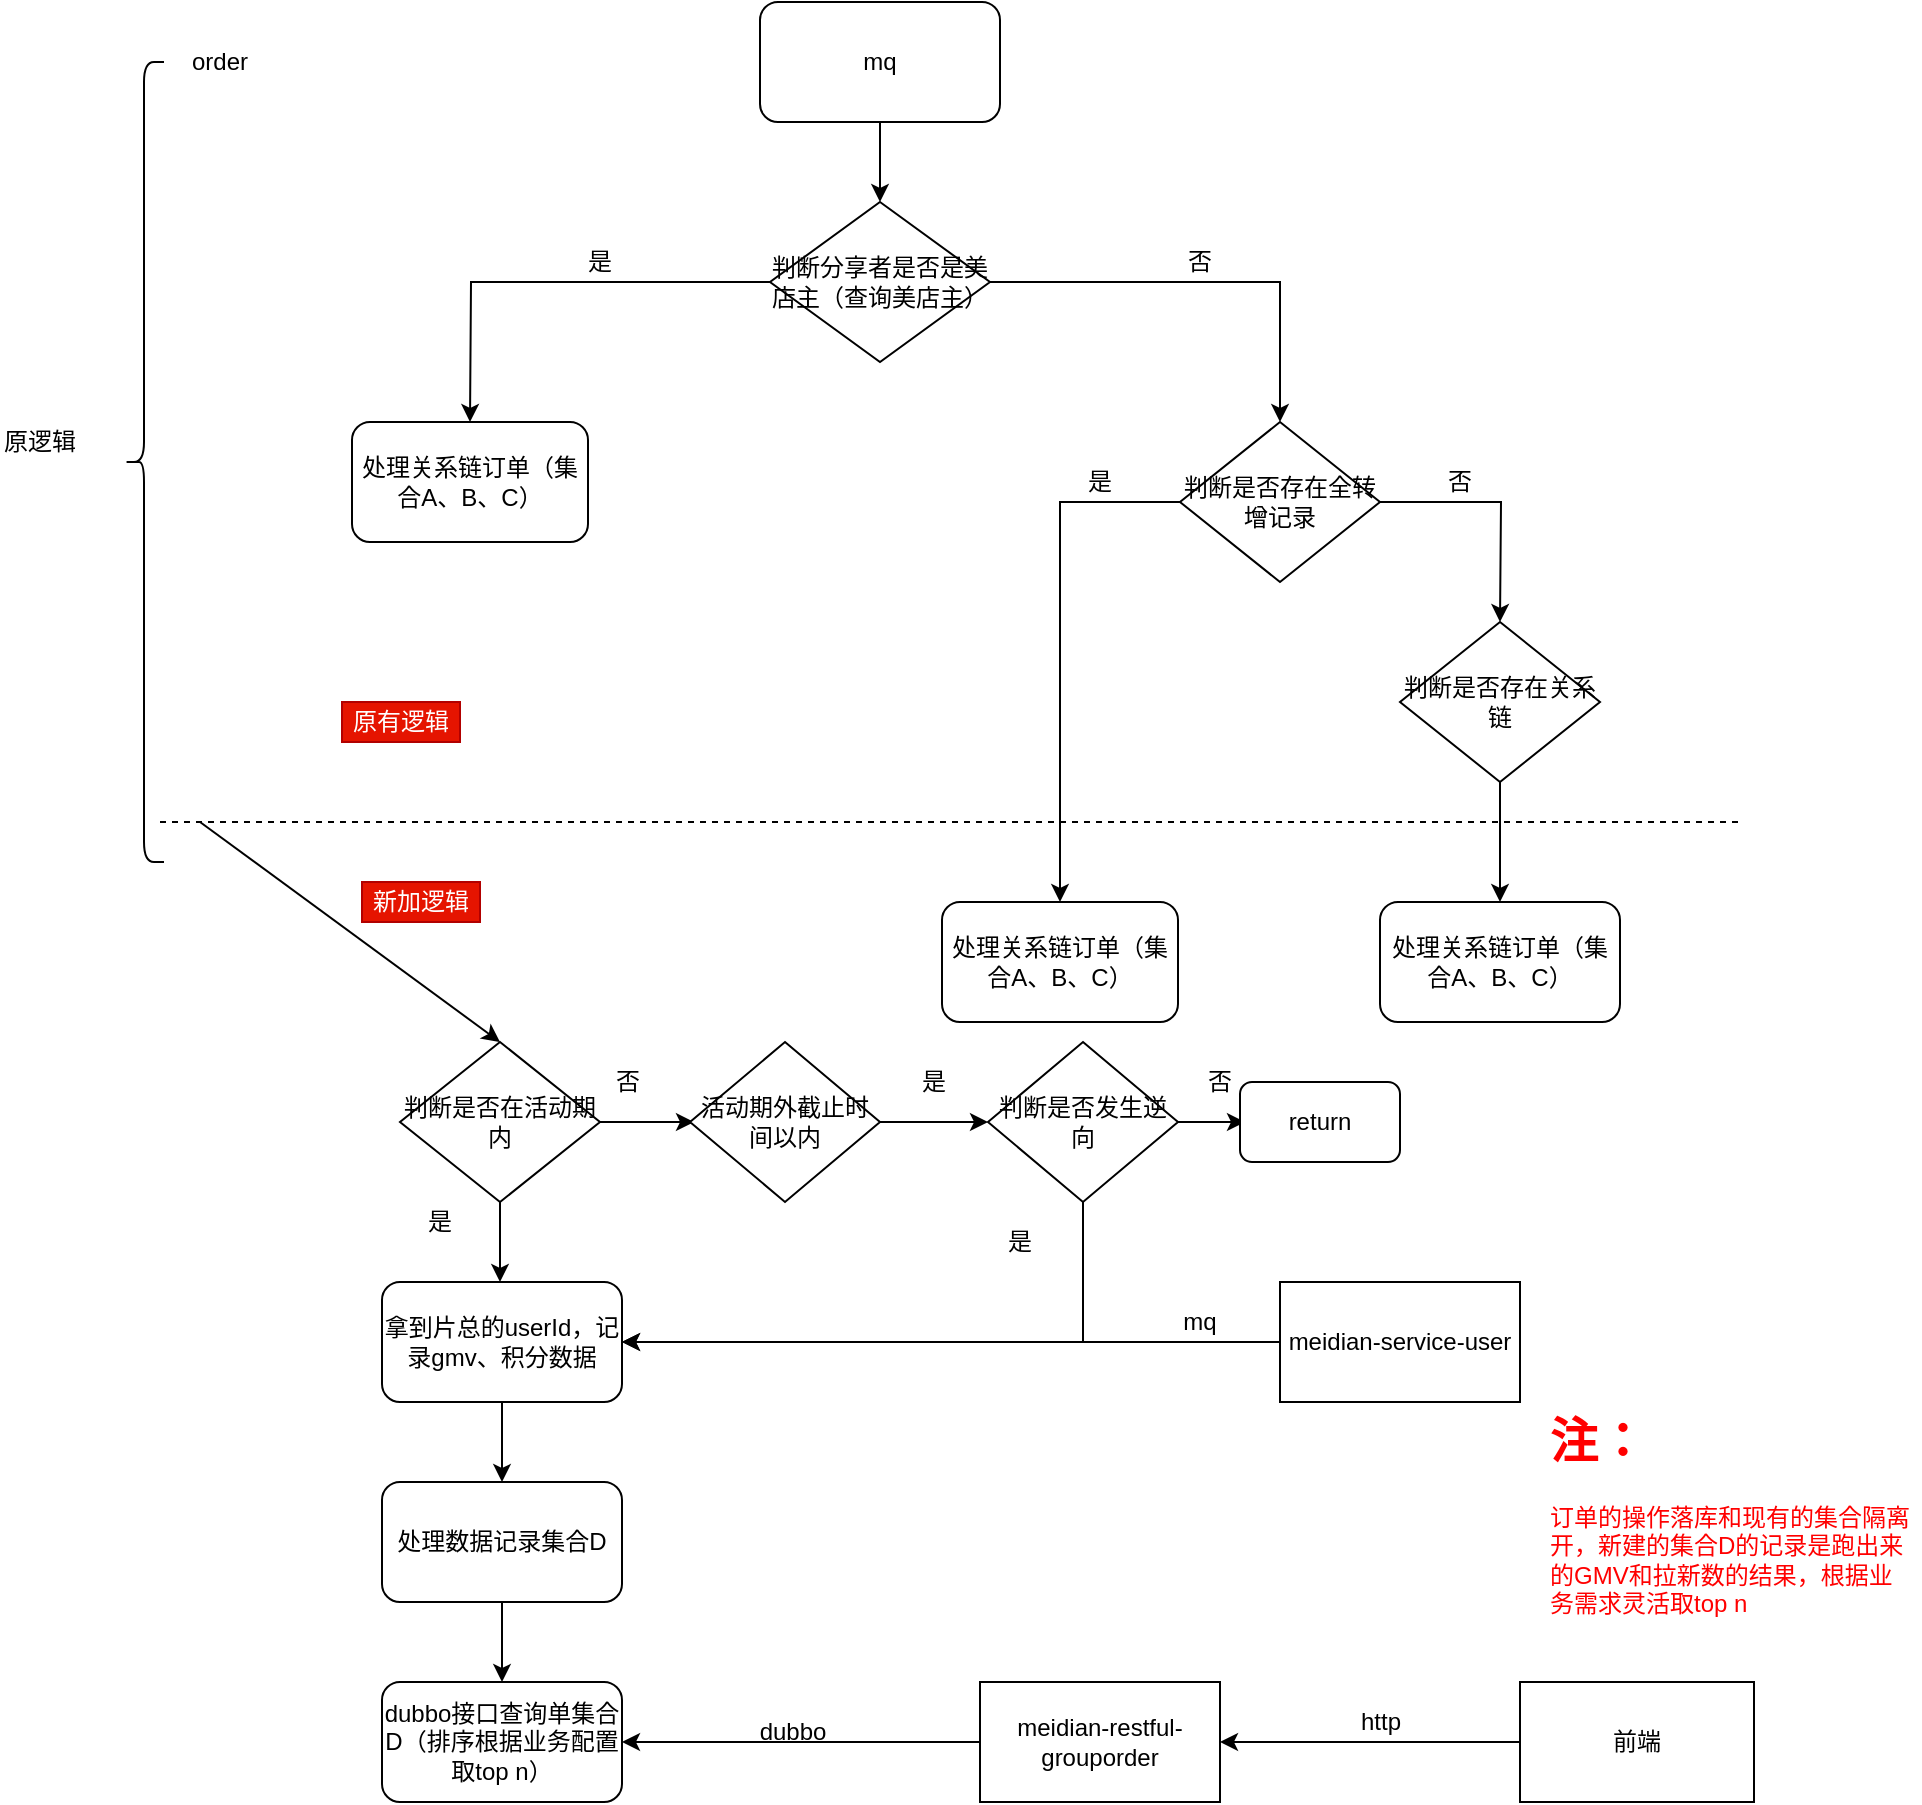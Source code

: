<mxfile version="12.4.8" type="github"><diagram id="2iWzaSMPIs_KK1YeKYfu" name="Page-1"><mxGraphModel dx="1865" dy="536" grid="1" gridSize="10" guides="1" tooltips="1" connect="1" arrows="1" fold="1" page="1" pageScale="1" pageWidth="827" pageHeight="1169" math="0" shadow="0"><root><mxCell id="0"/><mxCell id="1" parent="0"/><mxCell id="H2aWPDKfTVoknCPOFKpZ-3" value="" style="edgeStyle=orthogonalEdgeStyle;rounded=0;orthogonalLoop=1;jettySize=auto;html=1;" parent="1" source="H2aWPDKfTVoknCPOFKpZ-1" edge="1"><mxGeometry relative="1" as="geometry"><mxPoint x="390" y="110" as="targetPoint"/></mxGeometry></mxCell><mxCell id="H2aWPDKfTVoknCPOFKpZ-1" value="mq" style="rounded=1;whiteSpace=wrap;html=1;" parent="1" vertex="1"><mxGeometry x="330" y="10" width="120" height="60" as="geometry"/></mxCell><mxCell id="H2aWPDKfTVoknCPOFKpZ-7" value="" style="edgeStyle=orthogonalEdgeStyle;rounded=0;orthogonalLoop=1;jettySize=auto;html=1;" parent="1" source="H2aWPDKfTVoknCPOFKpZ-4" edge="1"><mxGeometry relative="1" as="geometry"><mxPoint x="185" y="220" as="targetPoint"/></mxGeometry></mxCell><mxCell id="H2aWPDKfTVoknCPOFKpZ-9" style="edgeStyle=orthogonalEdgeStyle;rounded=0;orthogonalLoop=1;jettySize=auto;html=1;" parent="1" source="H2aWPDKfTVoknCPOFKpZ-4" edge="1"><mxGeometry relative="1" as="geometry"><mxPoint x="590" y="220" as="targetPoint"/><Array as="points"><mxPoint x="590" y="150"/><mxPoint x="590" y="220"/></Array></mxGeometry></mxCell><mxCell id="H2aWPDKfTVoknCPOFKpZ-4" value="判断分享者是否是美店主（查询美店主）" style="rhombus;whiteSpace=wrap;html=1;" parent="1" vertex="1"><mxGeometry x="335" y="110" width="110" height="80" as="geometry"/></mxCell><mxCell id="H2aWPDKfTVoknCPOFKpZ-8" value="处理关系链订单（集合A、B、C）" style="rounded=1;whiteSpace=wrap;html=1;" parent="1" vertex="1"><mxGeometry x="126" y="220" width="118" height="60" as="geometry"/></mxCell><mxCell id="H2aWPDKfTVoknCPOFKpZ-11" value="是" style="text;html=1;strokeColor=none;fillColor=none;align=center;verticalAlign=middle;whiteSpace=wrap;rounded=0;" parent="1" vertex="1"><mxGeometry x="230" y="130" width="40" height="20" as="geometry"/></mxCell><mxCell id="H2aWPDKfTVoknCPOFKpZ-13" value="否" style="text;html=1;strokeColor=none;fillColor=none;align=center;verticalAlign=middle;whiteSpace=wrap;rounded=0;" parent="1" vertex="1"><mxGeometry x="530" y="130" width="40" height="20" as="geometry"/></mxCell><mxCell id="H2aWPDKfTVoknCPOFKpZ-16" style="edgeStyle=orthogonalEdgeStyle;rounded=0;orthogonalLoop=1;jettySize=auto;html=1;entryX=0.5;entryY=0;entryDx=0;entryDy=0;" parent="1" source="H2aWPDKfTVoknCPOFKpZ-14" target="H2aWPDKfTVoknCPOFKpZ-22" edge="1"><mxGeometry relative="1" as="geometry"><mxPoint x="478" y="320" as="targetPoint"/></mxGeometry></mxCell><mxCell id="H2aWPDKfTVoknCPOFKpZ-18" style="edgeStyle=orthogonalEdgeStyle;rounded=0;orthogonalLoop=1;jettySize=auto;html=1;" parent="1" source="H2aWPDKfTVoknCPOFKpZ-14" edge="1"><mxGeometry relative="1" as="geometry"><mxPoint x="700" y="320" as="targetPoint"/></mxGeometry></mxCell><mxCell id="H2aWPDKfTVoknCPOFKpZ-14" value="判断是否存在全转增记录" style="rhombus;whiteSpace=wrap;html=1;" parent="1" vertex="1"><mxGeometry x="540" y="220" width="100" height="80" as="geometry"/></mxCell><mxCell id="H2aWPDKfTVoknCPOFKpZ-25" value="" style="edgeStyle=orthogonalEdgeStyle;rounded=0;orthogonalLoop=1;jettySize=auto;html=1;" parent="1" source="H2aWPDKfTVoknCPOFKpZ-17" edge="1"><mxGeometry relative="1" as="geometry"><mxPoint x="700" y="460" as="targetPoint"/></mxGeometry></mxCell><mxCell id="H2aWPDKfTVoknCPOFKpZ-17" value="判断是否存在关系链" style="rhombus;whiteSpace=wrap;html=1;" parent="1" vertex="1"><mxGeometry x="650" y="320" width="100" height="80" as="geometry"/></mxCell><mxCell id="H2aWPDKfTVoknCPOFKpZ-21" value="是" style="text;html=1;strokeColor=none;fillColor=none;align=center;verticalAlign=middle;whiteSpace=wrap;rounded=0;" parent="1" vertex="1"><mxGeometry x="480" y="240" width="40" height="20" as="geometry"/></mxCell><mxCell id="H2aWPDKfTVoknCPOFKpZ-22" value="处理关系链订单（集合A、B、C）" style="rounded=1;whiteSpace=wrap;html=1;" parent="1" vertex="1"><mxGeometry x="421" y="460" width="118" height="60" as="geometry"/></mxCell><mxCell id="H2aWPDKfTVoknCPOFKpZ-23" value="否" style="text;html=1;strokeColor=none;fillColor=none;align=center;verticalAlign=middle;whiteSpace=wrap;rounded=0;" parent="1" vertex="1"><mxGeometry x="660" y="240" width="40" height="20" as="geometry"/></mxCell><mxCell id="H2aWPDKfTVoknCPOFKpZ-26" value="处理关系链订单（集合A、B、C）" style="rounded=1;whiteSpace=wrap;html=1;" parent="1" vertex="1"><mxGeometry x="640" y="460" width="120" height="60" as="geometry"/></mxCell><mxCell id="H2aWPDKfTVoknCPOFKpZ-27" value="" style="endArrow=none;dashed=1;html=1;" parent="1" edge="1"><mxGeometry width="50" height="50" relative="1" as="geometry"><mxPoint x="30" y="420" as="sourcePoint"/><mxPoint x="820" y="420" as="targetPoint"/></mxGeometry></mxCell><mxCell id="H2aWPDKfTVoknCPOFKpZ-28" value="order" style="text;html=1;strokeColor=none;fillColor=none;align=center;verticalAlign=middle;whiteSpace=wrap;rounded=0;" parent="1" vertex="1"><mxGeometry x="40" y="30" width="40" height="20" as="geometry"/></mxCell><mxCell id="H2aWPDKfTVoknCPOFKpZ-30" value="" style="endArrow=classic;html=1;" parent="1" edge="1"><mxGeometry width="50" height="50" relative="1" as="geometry"><mxPoint x="50" y="420" as="sourcePoint"/><mxPoint x="200" y="530" as="targetPoint"/></mxGeometry></mxCell><mxCell id="H2aWPDKfTVoknCPOFKpZ-34" style="edgeStyle=orthogonalEdgeStyle;rounded=0;orthogonalLoop=1;jettySize=auto;html=1;entryX=0;entryY=0.5;entryDx=0;entryDy=0;" parent="1" source="H2aWPDKfTVoknCPOFKpZ-33" edge="1"><mxGeometry relative="1" as="geometry"><mxPoint x="297" y="570" as="targetPoint"/></mxGeometry></mxCell><mxCell id="H2aWPDKfTVoknCPOFKpZ-41" value="" style="edgeStyle=orthogonalEdgeStyle;rounded=0;orthogonalLoop=1;jettySize=auto;html=1;" parent="1" source="H2aWPDKfTVoknCPOFKpZ-33" edge="1"><mxGeometry relative="1" as="geometry"><mxPoint x="200" y="650" as="targetPoint"/></mxGeometry></mxCell><mxCell id="H2aWPDKfTVoknCPOFKpZ-33" value="判断是否在活动期内" style="rhombus;whiteSpace=wrap;html=1;" parent="1" vertex="1"><mxGeometry x="150" y="530" width="100" height="80" as="geometry"/></mxCell><mxCell id="H2aWPDKfTVoknCPOFKpZ-36" value="否" style="text;html=1;strokeColor=none;fillColor=none;align=center;verticalAlign=middle;whiteSpace=wrap;rounded=0;" parent="1" vertex="1"><mxGeometry x="244" y="540" width="40" height="20" as="geometry"/></mxCell><mxCell id="H2aWPDKfTVoknCPOFKpZ-44" style="edgeStyle=orthogonalEdgeStyle;rounded=0;orthogonalLoop=1;jettySize=auto;html=1;entryX=0.5;entryY=0;entryDx=0;entryDy=0;" parent="1" source="H2aWPDKfTVoknCPOFKpZ-42" target="H2aWPDKfTVoknCPOFKpZ-45" edge="1"><mxGeometry relative="1" as="geometry"><mxPoint x="201" y="740" as="targetPoint"/></mxGeometry></mxCell><mxCell id="H2aWPDKfTVoknCPOFKpZ-42" value="拿到片总的userId，记录gmv、积分数据" style="rounded=1;whiteSpace=wrap;html=1;" parent="1" vertex="1"><mxGeometry x="141" y="650" width="120" height="60" as="geometry"/></mxCell><mxCell id="H2aWPDKfTVoknCPOFKpZ-43" value="是" style="text;html=1;strokeColor=none;fillColor=none;align=center;verticalAlign=middle;whiteSpace=wrap;rounded=0;" parent="1" vertex="1"><mxGeometry x="150" y="610" width="40" height="20" as="geometry"/></mxCell><mxCell id="H2aWPDKfTVoknCPOFKpZ-47" value="" style="edgeStyle=orthogonalEdgeStyle;rounded=0;orthogonalLoop=1;jettySize=auto;html=1;" parent="1" source="H2aWPDKfTVoknCPOFKpZ-45" target="H2aWPDKfTVoknCPOFKpZ-46" edge="1"><mxGeometry relative="1" as="geometry"/></mxCell><mxCell id="H2aWPDKfTVoknCPOFKpZ-45" value="处理数据记录集合D" style="rounded=1;whiteSpace=wrap;html=1;" parent="1" vertex="1"><mxGeometry x="141" y="750" width="120" height="60" as="geometry"/></mxCell><mxCell id="H2aWPDKfTVoknCPOFKpZ-46" value="dubbo接口查询单集合D（排序根据业务配置取top n）" style="rounded=1;whiteSpace=wrap;html=1;" parent="1" vertex="1"><mxGeometry x="141" y="850" width="120" height="60" as="geometry"/></mxCell><mxCell id="H2aWPDKfTVoknCPOFKpZ-49" style="edgeStyle=orthogonalEdgeStyle;rounded=0;orthogonalLoop=1;jettySize=auto;html=1;entryX=1;entryY=0.5;entryDx=0;entryDy=0;" parent="1" source="H2aWPDKfTVoknCPOFKpZ-48" target="H2aWPDKfTVoknCPOFKpZ-42" edge="1"><mxGeometry relative="1" as="geometry"/></mxCell><mxCell id="H2aWPDKfTVoknCPOFKpZ-48" value="meidian-service-user" style="rounded=0;whiteSpace=wrap;html=1;" parent="1" vertex="1"><mxGeometry x="590" y="650" width="120" height="60" as="geometry"/></mxCell><mxCell id="H2aWPDKfTVoknCPOFKpZ-51" value="mq" style="text;html=1;strokeColor=none;fillColor=none;align=center;verticalAlign=middle;whiteSpace=wrap;rounded=0;" parent="1" vertex="1"><mxGeometry x="530" y="660" width="40" height="20" as="geometry"/></mxCell><mxCell id="H2aWPDKfTVoknCPOFKpZ-52" value="&lt;h1&gt;&lt;font color=&quot;#ff0000&quot;&gt;注：&lt;/font&gt;&lt;/h1&gt;&lt;div&gt;&lt;font color=&quot;#ff0000&quot;&gt;订单的操作落库和现有的集合隔离开，新建的集合D的记录是跑出来的GMV和拉新数的结果，根据业务需求灵活取top n&lt;/font&gt;&lt;/div&gt;" style="text;html=1;strokeColor=none;fillColor=none;spacing=5;spacingTop=-20;whiteSpace=wrap;overflow=hidden;rounded=0;" parent="1" vertex="1"><mxGeometry x="720" y="710" width="190" height="120" as="geometry"/></mxCell><mxCell id="H2aWPDKfTVoknCPOFKpZ-54" style="edgeStyle=orthogonalEdgeStyle;rounded=0;orthogonalLoop=1;jettySize=auto;html=1;entryX=1;entryY=0.5;entryDx=0;entryDy=0;" parent="1" source="H2aWPDKfTVoknCPOFKpZ-53" target="H2aWPDKfTVoknCPOFKpZ-46" edge="1"><mxGeometry relative="1" as="geometry"/></mxCell><mxCell id="H2aWPDKfTVoknCPOFKpZ-53" value="meidian-restful-grouporder" style="rounded=0;whiteSpace=wrap;html=1;" parent="1" vertex="1"><mxGeometry x="440" y="850" width="120" height="60" as="geometry"/></mxCell><mxCell id="H2aWPDKfTVoknCPOFKpZ-55" value="dubbo" style="text;html=1;align=center;verticalAlign=middle;resizable=0;points=[];;autosize=1;" parent="1" vertex="1"><mxGeometry x="321" y="865" width="50" height="20" as="geometry"/></mxCell><mxCell id="H2aWPDKfTVoknCPOFKpZ-57" style="edgeStyle=orthogonalEdgeStyle;rounded=0;orthogonalLoop=1;jettySize=auto;html=1;entryX=1;entryY=0.5;entryDx=0;entryDy=0;" parent="1" source="H2aWPDKfTVoknCPOFKpZ-56" target="H2aWPDKfTVoknCPOFKpZ-53" edge="1"><mxGeometry relative="1" as="geometry"/></mxCell><mxCell id="H2aWPDKfTVoknCPOFKpZ-56" value="前端" style="rounded=0;whiteSpace=wrap;html=1;" parent="1" vertex="1"><mxGeometry x="710" y="850" width="117" height="60" as="geometry"/></mxCell><mxCell id="H2aWPDKfTVoknCPOFKpZ-58" value="http" style="text;html=1;align=center;verticalAlign=middle;resizable=0;points=[];;autosize=1;" parent="1" vertex="1"><mxGeometry x="620" y="860" width="40" height="20" as="geometry"/></mxCell><mxCell id="H2aWPDKfTVoknCPOFKpZ-61" value="" style="edgeStyle=orthogonalEdgeStyle;rounded=0;orthogonalLoop=1;jettySize=auto;html=1;" parent="1" source="H2aWPDKfTVoknCPOFKpZ-59" target="H2aWPDKfTVoknCPOFKpZ-60" edge="1"><mxGeometry relative="1" as="geometry"/></mxCell><mxCell id="H2aWPDKfTVoknCPOFKpZ-59" value="活动期外截止时间以内" style="rhombus;whiteSpace=wrap;html=1;" parent="1" vertex="1"><mxGeometry x="295" y="530" width="95" height="80" as="geometry"/></mxCell><mxCell id="H2aWPDKfTVoknCPOFKpZ-62" style="edgeStyle=orthogonalEdgeStyle;rounded=0;orthogonalLoop=1;jettySize=auto;html=1;entryX=1;entryY=0.5;entryDx=0;entryDy=0;" parent="1" source="H2aWPDKfTVoknCPOFKpZ-60" target="H2aWPDKfTVoknCPOFKpZ-42" edge="1"><mxGeometry relative="1" as="geometry"><Array as="points"><mxPoint x="492" y="680"/></Array></mxGeometry></mxCell><mxCell id="H2aWPDKfTVoknCPOFKpZ-65" value="" style="edgeStyle=orthogonalEdgeStyle;rounded=0;orthogonalLoop=1;jettySize=auto;html=1;" parent="1" source="H2aWPDKfTVoknCPOFKpZ-60" edge="1"><mxGeometry relative="1" as="geometry"><mxPoint x="572.5" y="570" as="targetPoint"/></mxGeometry></mxCell><mxCell id="H2aWPDKfTVoknCPOFKpZ-60" value="判断是否发生逆向" style="rhombus;whiteSpace=wrap;html=1;" parent="1" vertex="1"><mxGeometry x="444" y="530" width="95" height="80" as="geometry"/></mxCell><mxCell id="H2aWPDKfTVoknCPOFKpZ-63" value="是" style="text;html=1;strokeColor=none;fillColor=none;align=center;verticalAlign=middle;whiteSpace=wrap;rounded=0;" parent="1" vertex="1"><mxGeometry x="440" y="620" width="40" height="20" as="geometry"/></mxCell><mxCell id="H2aWPDKfTVoknCPOFKpZ-66" value="return" style="rounded=1;whiteSpace=wrap;html=1;" parent="1" vertex="1"><mxGeometry x="570" y="550" width="80" height="40" as="geometry"/></mxCell><mxCell id="H2aWPDKfTVoknCPOFKpZ-67" value="否" style="text;html=1;strokeColor=none;fillColor=none;align=center;verticalAlign=middle;whiteSpace=wrap;rounded=0;" parent="1" vertex="1"><mxGeometry x="540" y="540" width="40" height="20" as="geometry"/></mxCell><mxCell id="H2aWPDKfTVoknCPOFKpZ-68" value="是" style="text;html=1;strokeColor=none;fillColor=none;align=center;verticalAlign=middle;whiteSpace=wrap;rounded=0;" parent="1" vertex="1"><mxGeometry x="397" y="540" width="40" height="20" as="geometry"/></mxCell><mxCell id="2z_bmU9Q9yVv895OIlO4-2" value="" style="shape=curlyBracket;whiteSpace=wrap;html=1;rounded=1;" parent="1" vertex="1"><mxGeometry x="12" y="40" width="20" height="400" as="geometry"/></mxCell><mxCell id="2z_bmU9Q9yVv895OIlO4-8" value="原逻辑" style="text;html=1;strokeColor=none;fillColor=none;align=center;verticalAlign=middle;whiteSpace=wrap;rounded=0;" parent="1" vertex="1"><mxGeometry x="-50" y="220" width="40" height="20" as="geometry"/></mxCell><mxCell id="2z_bmU9Q9yVv895OIlO4-9" value="原有逻辑" style="text;html=1;strokeColor=#B20000;fillColor=#e51400;align=center;verticalAlign=middle;whiteSpace=wrap;rounded=0;fontColor=#ffffff;" parent="1" vertex="1"><mxGeometry x="121" y="360" width="59" height="20" as="geometry"/></mxCell><mxCell id="2z_bmU9Q9yVv895OIlO4-10" value="新加逻辑" style="text;html=1;strokeColor=#B20000;fillColor=#e51400;align=center;verticalAlign=middle;whiteSpace=wrap;rounded=0;fontColor=#ffffff;" parent="1" vertex="1"><mxGeometry x="131" y="450" width="59" height="20" as="geometry"/></mxCell></root></mxGraphModel></diagram></mxfile>